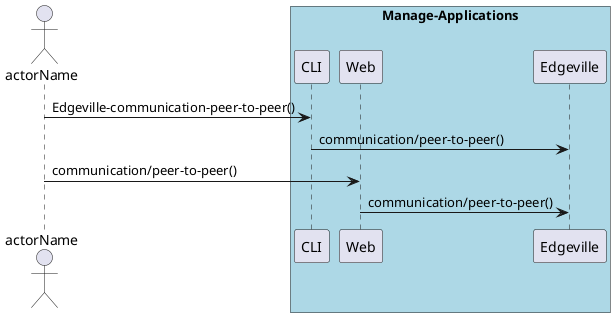 @startuml
Actor "actorName" as A

box "Manage-Applications" #lightblue
participant CLI as CLI
participant Web as Web
participant "Edgeville" as S
A -> CLI : Edgeville-communication-peer-to-peer()
CLI -> S : communication/peer-to-peer()
A -> Web : communication/peer-to-peer()
Web -> S : communication/peer-to-peer()
end box

@enduml
